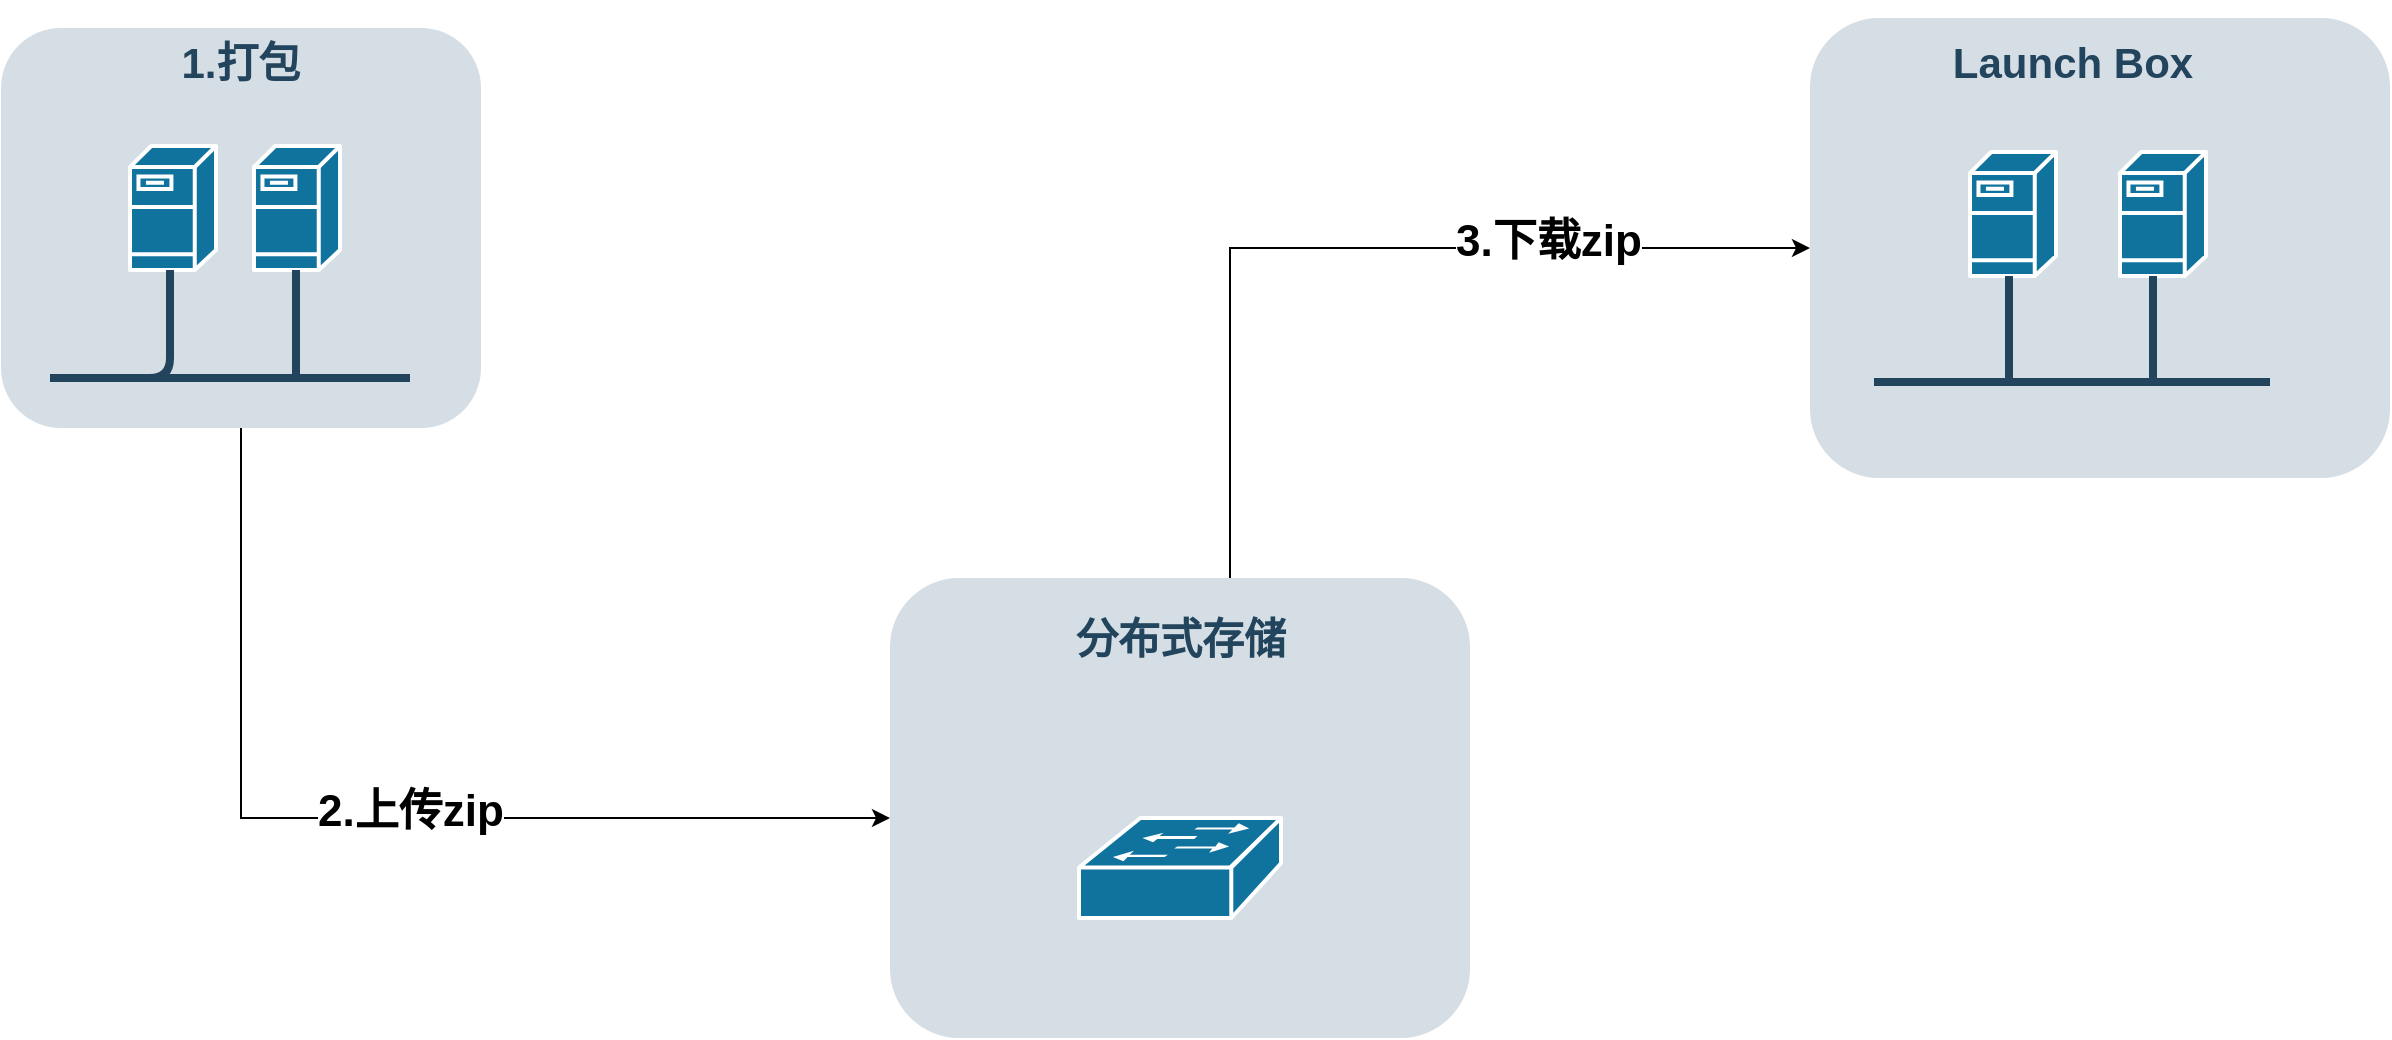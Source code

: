 <mxfile version="20.8.5" type="github">
  <diagram id="6a731a19-8d31-9384-78a2-239565b7b9f0" name="Page-1">
    <mxGraphModel dx="2049" dy="1011" grid="1" gridSize="10" guides="1" tooltips="1" connect="1" arrows="1" fold="1" page="1" pageScale="1" pageWidth="827" pageHeight="1169" background="none" math="0" shadow="0">
      <root>
        <mxCell id="0" />
        <mxCell id="1" parent="0" />
        <mxCell id="lhz5KJ_MUgVAsTisq1fL-2274" value="" style="rounded=1;whiteSpace=wrap;html=1;strokeColor=none;fillColor=#BAC8D3;fontSize=24;fontColor=#23445D;align=center;opacity=60;" vertex="1" parent="1">
          <mxGeometry x="700" y="530" width="290" height="230" as="geometry" />
        </mxCell>
        <mxCell id="2094" value="" style="rounded=1;whiteSpace=wrap;html=1;strokeColor=none;fillColor=#BAC8D3;fontSize=24;fontColor=#23445D;align=center;opacity=60;" parent="1" vertex="1">
          <mxGeometry x="1160" y="250" width="290" height="230" as="geometry" />
        </mxCell>
        <mxCell id="lhz5KJ_MUgVAsTisq1fL-2265" style="edgeStyle=orthogonalEdgeStyle;rounded=0;orthogonalLoop=1;jettySize=auto;html=1;exitX=0.5;exitY=1;exitDx=0;exitDy=0;" edge="1" parent="1" source="2095" target="lhz5KJ_MUgVAsTisq1fL-2274">
          <mxGeometry relative="1" as="geometry">
            <Array as="points">
              <mxPoint x="376" y="650" />
            </Array>
          </mxGeometry>
        </mxCell>
        <mxCell id="lhz5KJ_MUgVAsTisq1fL-2272" value="&lt;h1&gt;2.上传zip&lt;/h1&gt;" style="edgeLabel;html=1;align=center;verticalAlign=middle;resizable=0;points=[];" vertex="1" connectable="0" parent="lhz5KJ_MUgVAsTisq1fL-2265">
          <mxGeometry x="-0.03" y="3" relative="1" as="geometry">
            <mxPoint x="27" as="offset" />
          </mxGeometry>
        </mxCell>
        <mxCell id="2095" value="" style="rounded=1;whiteSpace=wrap;html=1;strokeColor=none;fillColor=#BAC8D3;fontSize=24;fontColor=#23445D;align=center;opacity=60;" parent="1" vertex="1">
          <mxGeometry x="255.5" y="255" width="240" height="200" as="geometry" />
        </mxCell>
        <mxCell id="2097" value="" style="shape=mxgraph.cisco.servers.fileserver;html=1;dashed=0;fillColor=#10739E;strokeColor=#ffffff;strokeWidth=2;verticalLabelPosition=bottom;verticalAlign=top;fontFamily=Helvetica;fontSize=36;fontColor=#FFB366" parent="1" vertex="1">
          <mxGeometry x="320" y="314" width="43" height="62" as="geometry" />
        </mxCell>
        <mxCell id="2098" value="" style="shape=mxgraph.cisco.servers.fileserver;html=1;dashed=0;fillColor=#10739E;strokeColor=#ffffff;strokeWidth=2;verticalLabelPosition=bottom;verticalAlign=top;fontFamily=Helvetica;fontSize=36;fontColor=#FFB366" parent="1" vertex="1">
          <mxGeometry x="382" y="314" width="43" height="62" as="geometry" />
        </mxCell>
        <mxCell id="2103" value="" style="shape=mxgraph.cisco.servers.fileserver;html=1;dashed=0;fillColor=#10739E;strokeColor=#ffffff;strokeWidth=2;verticalLabelPosition=bottom;verticalAlign=top;fontFamily=Helvetica;fontSize=36;fontColor=#FFB366" parent="1" vertex="1">
          <mxGeometry x="1240" y="317" width="43" height="62" as="geometry" />
        </mxCell>
        <mxCell id="2104" value="" style="shape=mxgraph.cisco.servers.fileserver;html=1;dashed=0;fillColor=#10739E;strokeColor=#ffffff;strokeWidth=2;verticalLabelPosition=bottom;verticalAlign=top;fontFamily=Helvetica;fontSize=36;fontColor=#FFB366" parent="1" vertex="1">
          <mxGeometry x="1315" y="317" width="43" height="62" as="geometry" />
        </mxCell>
        <mxCell id="2152" value="" style="line;html=1;strokeColor=#23445D;" parent="1" vertex="1">
          <mxGeometry x="280" y="425" width="180" height="10" as="geometry" />
        </mxCell>
        <mxCell id="2153" value="" style="line;html=1;strokeColor=#23445D;" parent="1" vertex="1">
          <mxGeometry x="1192" y="427" width="198" height="10" as="geometry" />
        </mxCell>
        <mxCell id="2157" value="" style="edgeStyle=elbowEdgeStyle;elbow=horizontal;endArrow=none;html=1;strokeColor=#23445D;endFill=0;strokeWidth=4;rounded=1" parent="1" target="2098" edge="1">
          <mxGeometry width="100" height="100" relative="1" as="geometry">
            <mxPoint x="403" y="429" as="sourcePoint" />
            <mxPoint x="403.333" y="375.944" as="targetPoint" />
          </mxGeometry>
        </mxCell>
        <mxCell id="2160" value="" style="edgeStyle=elbowEdgeStyle;elbow=horizontal;endArrow=none;html=1;strokeColor=#23445D;endFill=0;strokeWidth=4;rounded=1" parent="1" target="2097" edge="1">
          <mxGeometry width="100" height="100" relative="1" as="geometry">
            <mxPoint x="290" y="430" as="sourcePoint" />
            <mxPoint x="198.806" y="376.944" as="targetPoint" />
            <Array as="points">
              <mxPoint x="340" y="400" />
            </Array>
          </mxGeometry>
        </mxCell>
        <mxCell id="2164" value="" style="edgeStyle=elbowEdgeStyle;elbow=horizontal;endArrow=none;html=1;strokeColor=#23445D;endFill=0;strokeWidth=4;rounded=1" parent="1" source="2103" edge="1">
          <mxGeometry width="100" height="100" relative="1" as="geometry">
            <mxPoint x="1259" y="390" as="sourcePoint" />
            <mxPoint x="1259.278" y="432.083" as="targetPoint" />
          </mxGeometry>
        </mxCell>
        <mxCell id="2165" value="" style="edgeStyle=elbowEdgeStyle;elbow=horizontal;endArrow=none;html=1;strokeColor=#23445D;endFill=0;strokeWidth=4;rounded=1" parent="1" source="2104" edge="1">
          <mxGeometry width="100" height="100" relative="1" as="geometry">
            <mxPoint x="1331" y="390.0" as="sourcePoint" />
            <mxPoint x="1331.278" y="432.083" as="targetPoint" />
          </mxGeometry>
        </mxCell>
        <mxCell id="2226" value="&lt;h2&gt;&lt;font color=&quot;#23445d&quot;&gt;1.打包&lt;/font&gt;&lt;/h2&gt;" style="rounded=1;whiteSpace=wrap;html=1;strokeColor=none;fillColor=none;fontSize=14;fontColor=#742B21;align=center;fontStyle=1" parent="1" vertex="1">
          <mxGeometry x="263" y="262" width="225" height="19" as="geometry" />
        </mxCell>
        <mxCell id="2227" value="&lt;h2&gt;&lt;font color=&quot;#23445d&quot;&gt;Launch Box&lt;/font&gt;&lt;/h2&gt;" style="rounded=1;whiteSpace=wrap;html=1;strokeColor=none;fillColor=none;fontSize=14;fontColor=#742B21;align=center;fontStyle=1" parent="1" vertex="1">
          <mxGeometry x="1219.5" y="262" width="143" height="19" as="geometry" />
        </mxCell>
        <mxCell id="lhz5KJ_MUgVAsTisq1fL-2264" style="edgeStyle=orthogonalEdgeStyle;rounded=0;orthogonalLoop=1;jettySize=auto;html=1;" edge="1" parent="1" source="lhz5KJ_MUgVAsTisq1fL-2274" target="2094">
          <mxGeometry relative="1" as="geometry">
            <mxPoint x="821" y="500" as="sourcePoint" />
            <Array as="points">
              <mxPoint x="870" y="365" />
            </Array>
          </mxGeometry>
        </mxCell>
        <mxCell id="lhz5KJ_MUgVAsTisq1fL-2273" value="&lt;h1&gt;3.下载zip&lt;/h1&gt;" style="edgeLabel;html=1;align=center;verticalAlign=middle;resizable=0;points=[];" vertex="1" connectable="0" parent="lhz5KJ_MUgVAsTisq1fL-2264">
          <mxGeometry x="0.089" y="3" relative="1" as="geometry">
            <mxPoint x="76" as="offset" />
          </mxGeometry>
        </mxCell>
        <mxCell id="lhz5KJ_MUgVAsTisq1fL-2257" value="" style="shape=mxgraph.cisco.switches.workgroup_switch;html=1;dashed=0;fillColor=#10739E;strokeColor=#ffffff;strokeWidth=2;verticalLabelPosition=bottom;verticalAlign=top;fontFamily=Helvetica;fontSize=36;fontColor=#FFB366" vertex="1" parent="1">
          <mxGeometry x="794.5" y="650" width="101" height="50" as="geometry" />
        </mxCell>
        <mxCell id="lhz5KJ_MUgVAsTisq1fL-2284" value="&lt;h2&gt;&lt;font color=&quot;#23445d&quot;&gt;分布式存储&lt;/font&gt;&lt;/h2&gt;" style="rounded=1;whiteSpace=wrap;html=1;strokeColor=none;fillColor=none;fontSize=14;fontColor=#742B21;align=center;fontStyle=1" vertex="1" parent="1">
          <mxGeometry x="773.5" y="550" width="143" height="19" as="geometry" />
        </mxCell>
      </root>
    </mxGraphModel>
  </diagram>
</mxfile>
